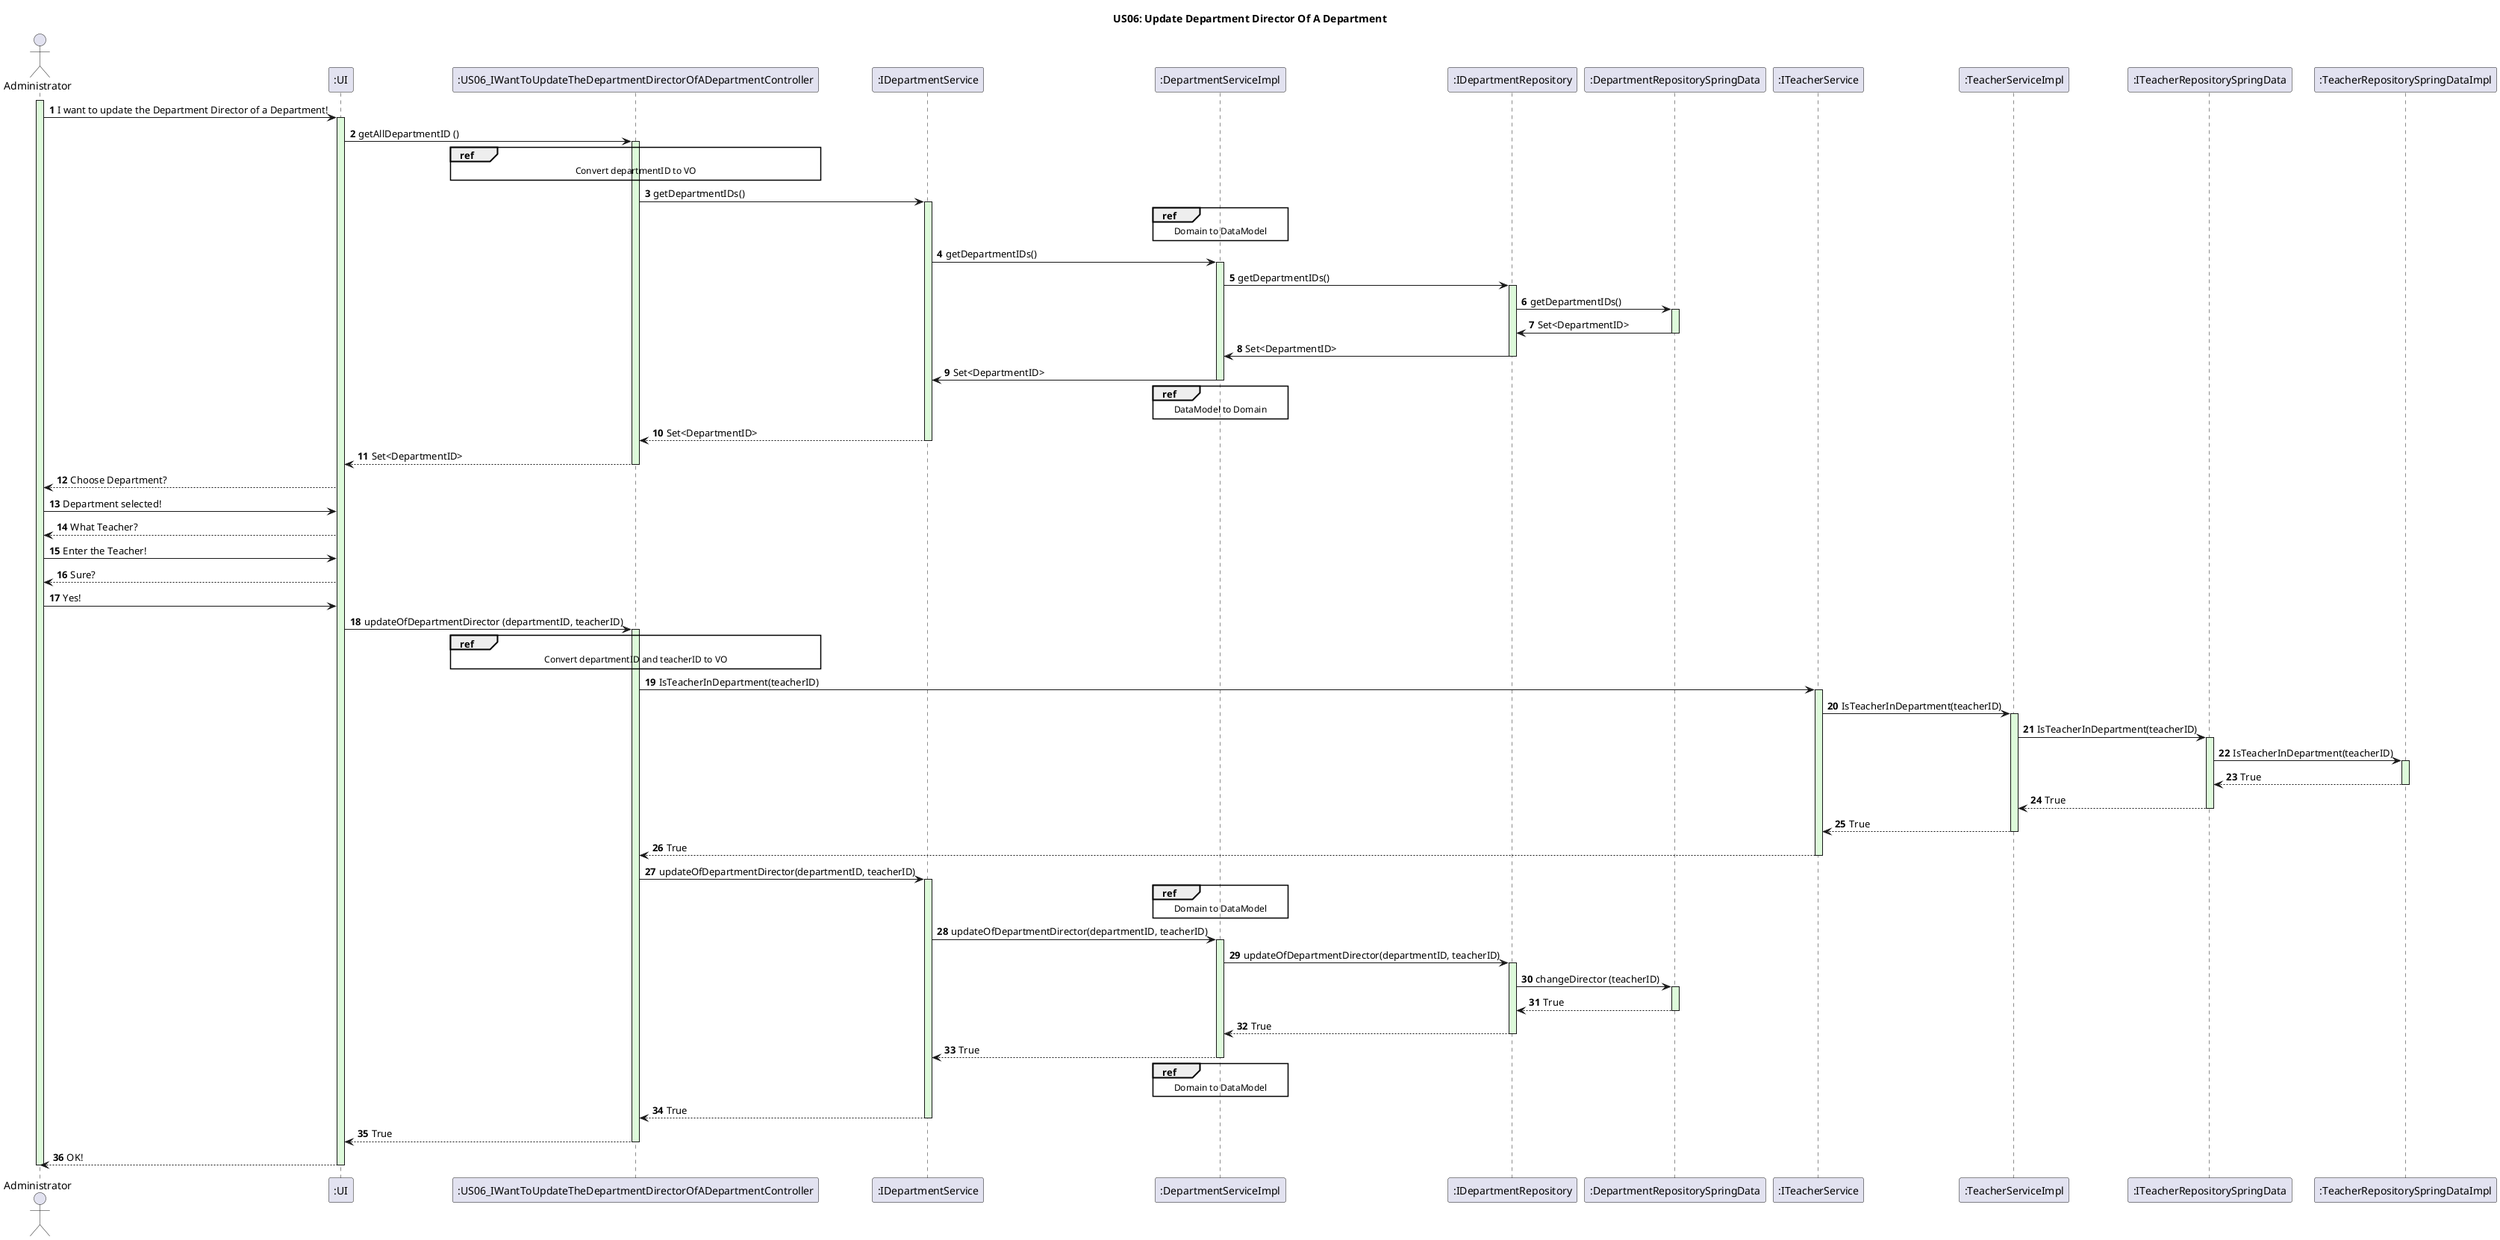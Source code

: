 @startuml
autonumber
title US06: Update Department Director Of A Department
actor Administrator
participant ":UI" as UI
participant ":US06_IWantToUpdateTheDepartmentDirectorOfADepartmentController" as Controller
participant ":IDepartmentService" as IDepartmentService
participant ":DepartmentServiceImpl" as DepartmentServiceImpl
participant ":IDepartmentRepository" as IDepartmentRepository
participant ":DepartmentRepositorySpringData" as DepartmentRepositorySpringData

participant ":ITeacherService" as ITeacherService
participant ":TeacherServiceImpl" as TeacherServiceImpl
participant ":ITeacherRepositorySpringData" as ITeacherRepositorySpringData
participant ":TeacherRepositorySpringDataImpl" as TeacherRepositorySpringDataImpl


activate Administrator #ddfada
Administrator -> UI: I want to update the Department Director of a Department!
activate UI #ddfada

UI -> Controller: getAllDepartmentID ()
activate Controller #ddfada

ref over Controller
    Convert departmentID to VO
end ref

Controller -> IDepartmentService: getDepartmentIDs()
activate IDepartmentService #ddfada
ref over DepartmentServiceImpl
Domain to DataModel
end ref
IDepartmentService->DepartmentServiceImpl :getDepartmentIDs()
activate DepartmentServiceImpl #ddfada
DepartmentServiceImpl -> IDepartmentRepository :getDepartmentIDs()
activate IDepartmentRepository #ddfada
IDepartmentRepository -> DepartmentRepositorySpringData :getDepartmentIDs()
activate DepartmentRepositorySpringData #ddfada
DepartmentRepositorySpringData -> IDepartmentRepository  :Set<DepartmentID>
deactivate DepartmentRepositorySpringData #ddfada
IDepartmentRepository ->DepartmentServiceImpl :Set<DepartmentID>
deactivate IDepartmentRepository #ddfada
DepartmentServiceImpl -> IDepartmentService :Set<DepartmentID>
deactivate DepartmentServiceImpl #ddfada
ref over DepartmentServiceImpl
DataModel to Domain
end ref
IDepartmentService --> Controller: Set<DepartmentID>
deactivate IDepartmentService #ddfada

Controller --> UI: Set<DepartmentID>
deactivate Controller #ddfada


UI --> Administrator: Choose Department?
Administrator -> UI: Department selected!
UI --> Administrator: What Teacher?
Administrator -> UI: Enter the Teacher!
UI --> Administrator: Sure?
Administrator -> UI: Yes!

UI -> Controller :  updateOfDepartmentDirector (departmentID, teacherID)
activate Controller #ddfada

ref over Controller
    Convert departmentID and teacherID to VO
end ref
   Controller -> ITeacherService: IsTeacherInDepartment(teacherID)
   activate ITeacherService #ddfada
   ITeacherService -> TeacherServiceImpl: IsTeacherInDepartment(teacherID)
   activate TeacherServiceImpl #ddfada
   TeacherServiceImpl -> ITeacherRepositorySpringData : IsTeacherInDepartment(teacherID)
   activate ITeacherRepositorySpringData #ddfada
   ITeacherRepositorySpringData -> TeacherRepositorySpringDataImpl : IsTeacherInDepartment(teacherID)
   activate TeacherRepositorySpringDataImpl #ddfada
   TeacherRepositorySpringDataImpl --> ITeacherRepositorySpringData : True
   deactivate TeacherRepositorySpringDataImpl
   ITeacherRepositorySpringData --> TeacherServiceImpl : True
      deactivate ITeacherRepositorySpringData
   TeacherServiceImpl --> ITeacherService : True
      deactivate TeacherServiceImpl
   ITeacherService --> Controller : True
            deactivate ITeacherService

Controller -> IDepartmentService: updateOfDepartmentDirector(departmentID, teacherID)
activate IDepartmentService #ddfada
ref over DepartmentServiceImpl
Domain to DataModel
end ref
IDepartmentService -> DepartmentServiceImpl : updateOfDepartmentDirector(departmentID, teacherID)
activate DepartmentServiceImpl #ddfada
DepartmentServiceImpl -> IDepartmentRepository: updateOfDepartmentDirector(departmentID, teacherID)
activate IDepartmentRepository  #ddfada
IDepartmentRepository -> DepartmentRepositorySpringData :changeDirector (teacherID)
activate DepartmentRepositorySpringData #ddfada
DepartmentRepositorySpringData --> IDepartmentRepository : True
deactivate DepartmentRepositorySpringData #ddfada
IDepartmentRepository --> DepartmentServiceImpl :True
deactivate IDepartmentRepository #ddfada
DepartmentServiceImpl --> IDepartmentService: True
deactivate DepartmentServiceImpl #ddfada
ref over DepartmentServiceImpl
Domain to DataModel
end ref
IDepartmentService--> Controller: True
deactivate IDepartmentService #ddfada

Controller --> UI: True
deactivate Controller #ddfada


UI --> Administrator: OK!
deactivate UI
deactivate Administrator

@enduml